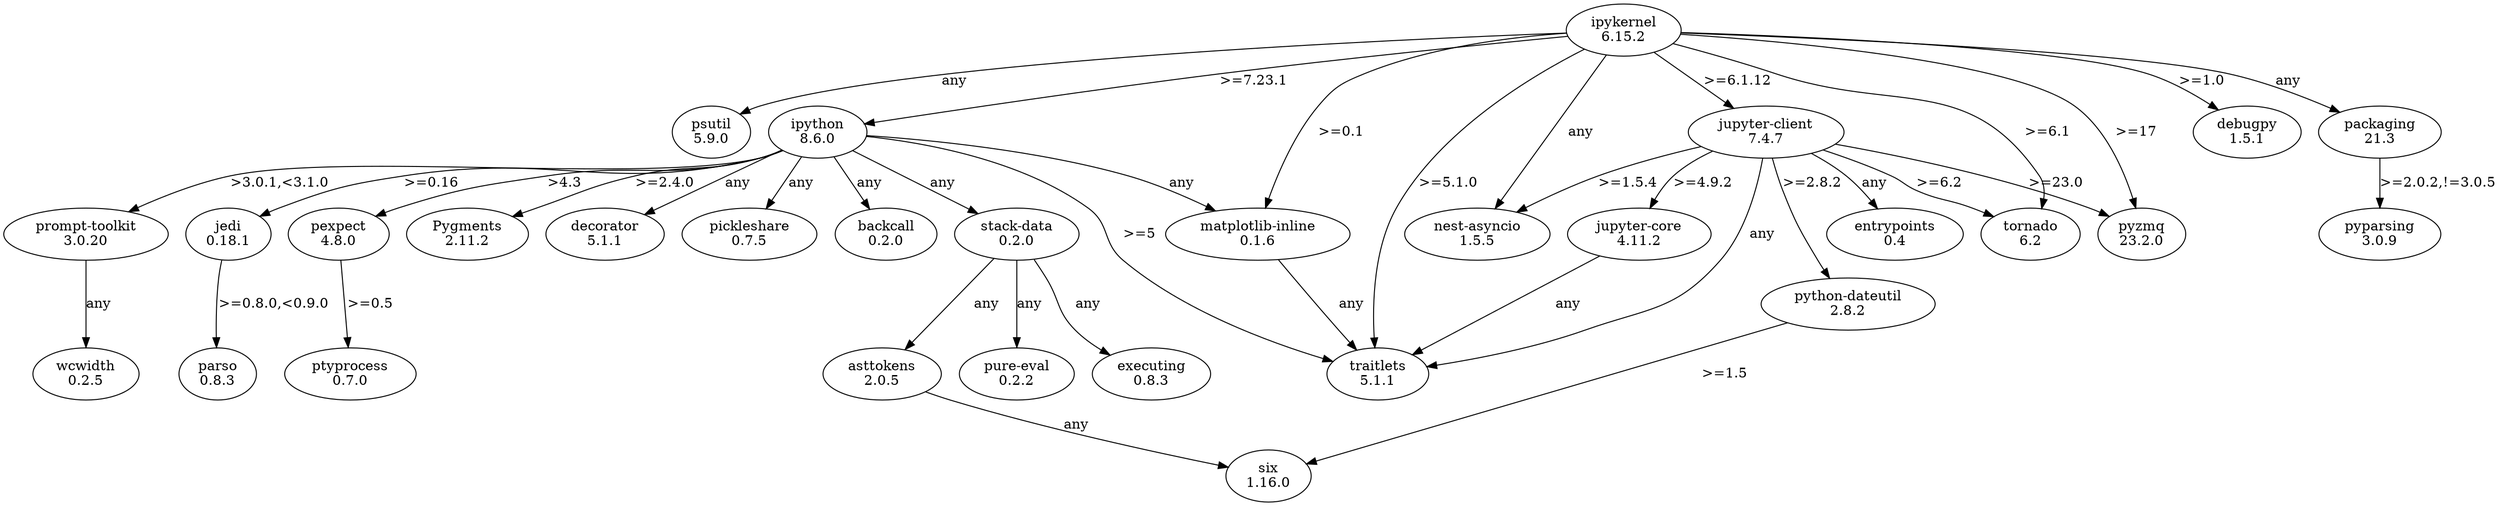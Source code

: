 digraph {
	ipykernel [label="ipykernel\n6.15.2"]
	ipykernel -> psutil [label=any]
	ipykernel -> "nest-asyncio" [label=any]
	ipykernel -> ipython [label=">=7.23.1"]
	ipykernel -> "jupyter-client" [label=">=6.1.12"]
	ipykernel -> debugpy [label=">=1.0"]
	ipykernel -> "matplotlib-inline" [label=">=0.1"]
	ipykernel -> packaging [label=any]
	ipykernel -> traitlets [label=">=5.1.0"]
	ipykernel -> tornado [label=">=6.1"]
	ipykernel -> pyzmq [label=">=17"]
	pyzmq [label="pyzmq\n23.2.0"]
	tornado [label="tornado\n6.2"]
	traitlets [label="traitlets\n5.1.1"]
	packaging [label="packaging\n21.3"]
	packaging -> pyparsing [label=">=2.0.2,!=3.0.5"]
	pyparsing [label="pyparsing\n3.0.9"]
	"matplotlib-inline" [label="matplotlib-inline\n0.1.6"]
	"matplotlib-inline" -> traitlets [label=any]
	debugpy [label="debugpy\n1.5.1"]
	"jupyter-client" [label="jupyter-client\n7.4.7"]
	"jupyter-client" -> tornado [label=">=6.2"]
	"jupyter-client" -> "nest-asyncio" [label=">=1.5.4"]
	"jupyter-client" -> traitlets [label=any]
	"jupyter-client" -> entrypoints [label=any]
	"jupyter-client" -> "python-dateutil" [label=">=2.8.2"]
	"jupyter-client" -> "jupyter-core" [label=">=4.9.2"]
	"jupyter-client" -> pyzmq [label=">=23.0"]
	"jupyter-core" [label="jupyter-core\n4.11.2"]
	"jupyter-core" -> traitlets [label=any]
	"python-dateutil" [label="python-dateutil\n2.8.2"]
	"python-dateutil" -> six [label=">=1.5"]
	six [label="six\n1.16.0"]
	entrypoints [label="entrypoints\n0.4"]
	"nest-asyncio" [label="nest-asyncio\n1.5.5"]
	ipython [label="ipython\n8.6.0"]
	ipython -> jedi [label=">=0.16"]
	ipython -> "matplotlib-inline" [label=any]
	ipython -> pygments [label=">=2.4.0"]
	ipython -> decorator [label=any]
	ipython -> pexpect [label=">4.3"]
	ipython -> "stack-data" [label=any]
	ipython -> traitlets [label=">=5"]
	ipython -> pickleshare [label=any]
	ipython -> backcall [label=any]
	ipython -> "prompt-toolkit" [label=">3.0.1,<3.1.0"]
	"prompt-toolkit" [label="prompt-toolkit\n3.0.20"]
	"prompt-toolkit" -> wcwidth [label=any]
	wcwidth [label="wcwidth\n0.2.5"]
	backcall [label="backcall\n0.2.0"]
	pickleshare [label="pickleshare\n0.7.5"]
	"stack-data" [label="stack-data\n0.2.0"]
	"stack-data" -> asttokens [label=any]
	"stack-data" -> "pure-eval" [label=any]
	"stack-data" -> executing [label=any]
	executing [label="executing\n0.8.3"]
	"pure-eval" [label="pure-eval\n0.2.2"]
	asttokens [label="asttokens\n2.0.5"]
	asttokens -> six [label=any]
	pexpect [label="pexpect\n4.8.0"]
	pexpect -> ptyprocess [label=">=0.5"]
	ptyprocess [label="ptyprocess\n0.7.0"]
	decorator [label="decorator\n5.1.1"]
	pygments [label="Pygments\n2.11.2"]
	jedi [label="jedi\n0.18.1"]
	jedi -> parso [label=">=0.8.0,<0.9.0"]
	parso [label="parso\n0.8.3"]
	psutil [label="psutil\n5.9.0"]
}

